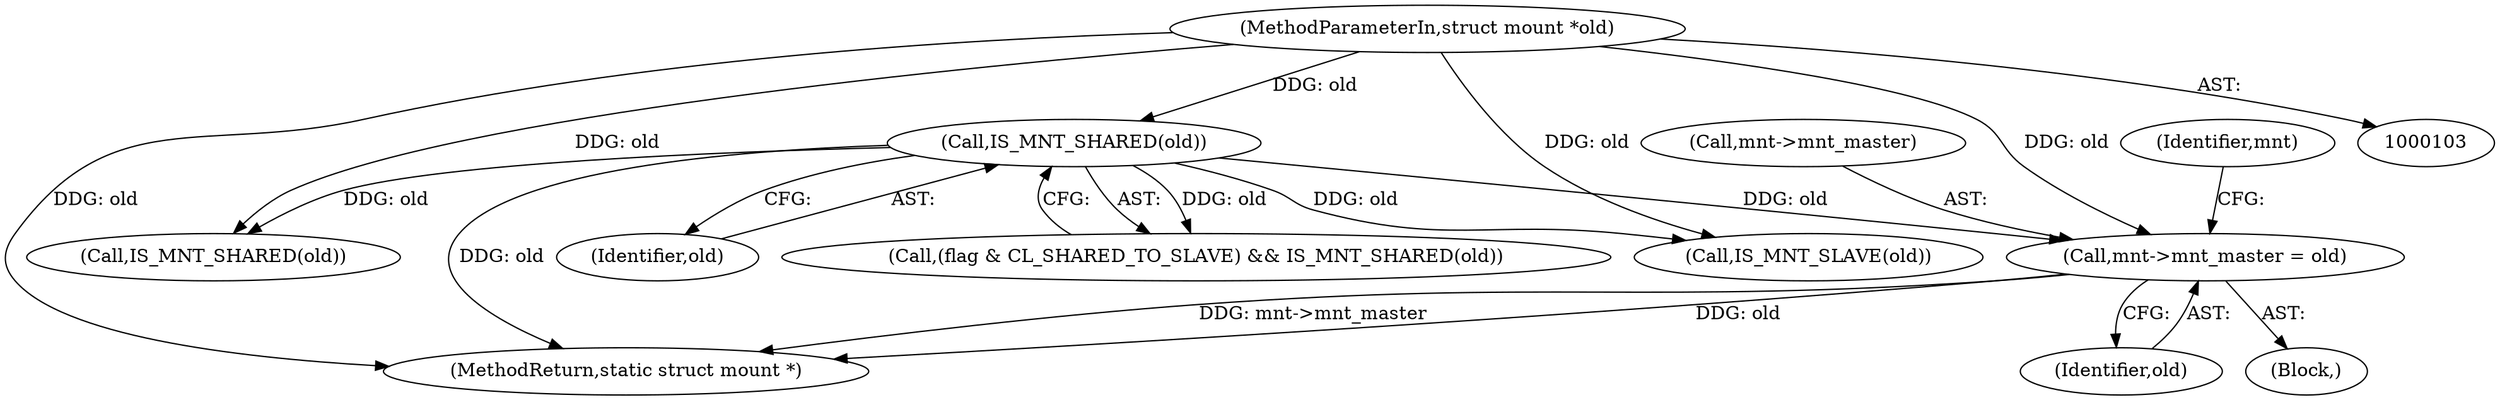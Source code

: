 digraph "0_linux_132c94e31b8bca8ea921f9f96a57d684fa4ae0a9@pointer" {
"1000271" [label="(Call,mnt->mnt_master = old)"];
"1000259" [label="(Call,IS_MNT_SHARED(old))"];
"1000104" [label="(MethodParameterIn,struct mount *old)"];
"1000290" [label="(Call,IS_MNT_SHARED(old))"];
"1000277" [label="(Identifier,mnt)"];
"1000271" [label="(Call,mnt->mnt_master = old)"];
"1000355" [label="(MethodReturn,static struct mount *)"];
"1000259" [label="(Call,IS_MNT_SHARED(old))"];
"1000104" [label="(MethodParameterIn,struct mount *old)"];
"1000261" [label="(Block,)"];
"1000272" [label="(Call,mnt->mnt_master)"];
"1000260" [label="(Identifier,old)"];
"1000302" [label="(Call,IS_MNT_SLAVE(old))"];
"1000275" [label="(Identifier,old)"];
"1000255" [label="(Call,(flag & CL_SHARED_TO_SLAVE) && IS_MNT_SHARED(old))"];
"1000271" -> "1000261"  [label="AST: "];
"1000271" -> "1000275"  [label="CFG: "];
"1000272" -> "1000271"  [label="AST: "];
"1000275" -> "1000271"  [label="AST: "];
"1000277" -> "1000271"  [label="CFG: "];
"1000271" -> "1000355"  [label="DDG: old"];
"1000271" -> "1000355"  [label="DDG: mnt->mnt_master"];
"1000259" -> "1000271"  [label="DDG: old"];
"1000104" -> "1000271"  [label="DDG: old"];
"1000259" -> "1000255"  [label="AST: "];
"1000259" -> "1000260"  [label="CFG: "];
"1000260" -> "1000259"  [label="AST: "];
"1000255" -> "1000259"  [label="CFG: "];
"1000259" -> "1000355"  [label="DDG: old"];
"1000259" -> "1000255"  [label="DDG: old"];
"1000104" -> "1000259"  [label="DDG: old"];
"1000259" -> "1000290"  [label="DDG: old"];
"1000259" -> "1000302"  [label="DDG: old"];
"1000104" -> "1000103"  [label="AST: "];
"1000104" -> "1000355"  [label="DDG: old"];
"1000104" -> "1000290"  [label="DDG: old"];
"1000104" -> "1000302"  [label="DDG: old"];
}
